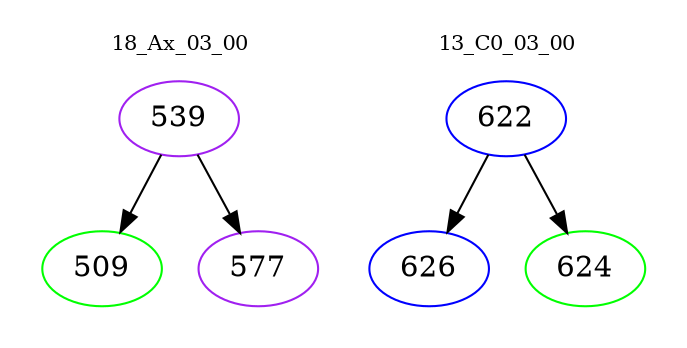 digraph{
subgraph cluster_0 {
color = white
label = "18_Ax_03_00";
fontsize=10;
T0_539 [label="539", color="purple"]
T0_539 -> T0_509 [color="black"]
T0_509 [label="509", color="green"]
T0_539 -> T0_577 [color="black"]
T0_577 [label="577", color="purple"]
}
subgraph cluster_1 {
color = white
label = "13_C0_03_00";
fontsize=10;
T1_622 [label="622", color="blue"]
T1_622 -> T1_626 [color="black"]
T1_626 [label="626", color="blue"]
T1_622 -> T1_624 [color="black"]
T1_624 [label="624", color="green"]
}
}
